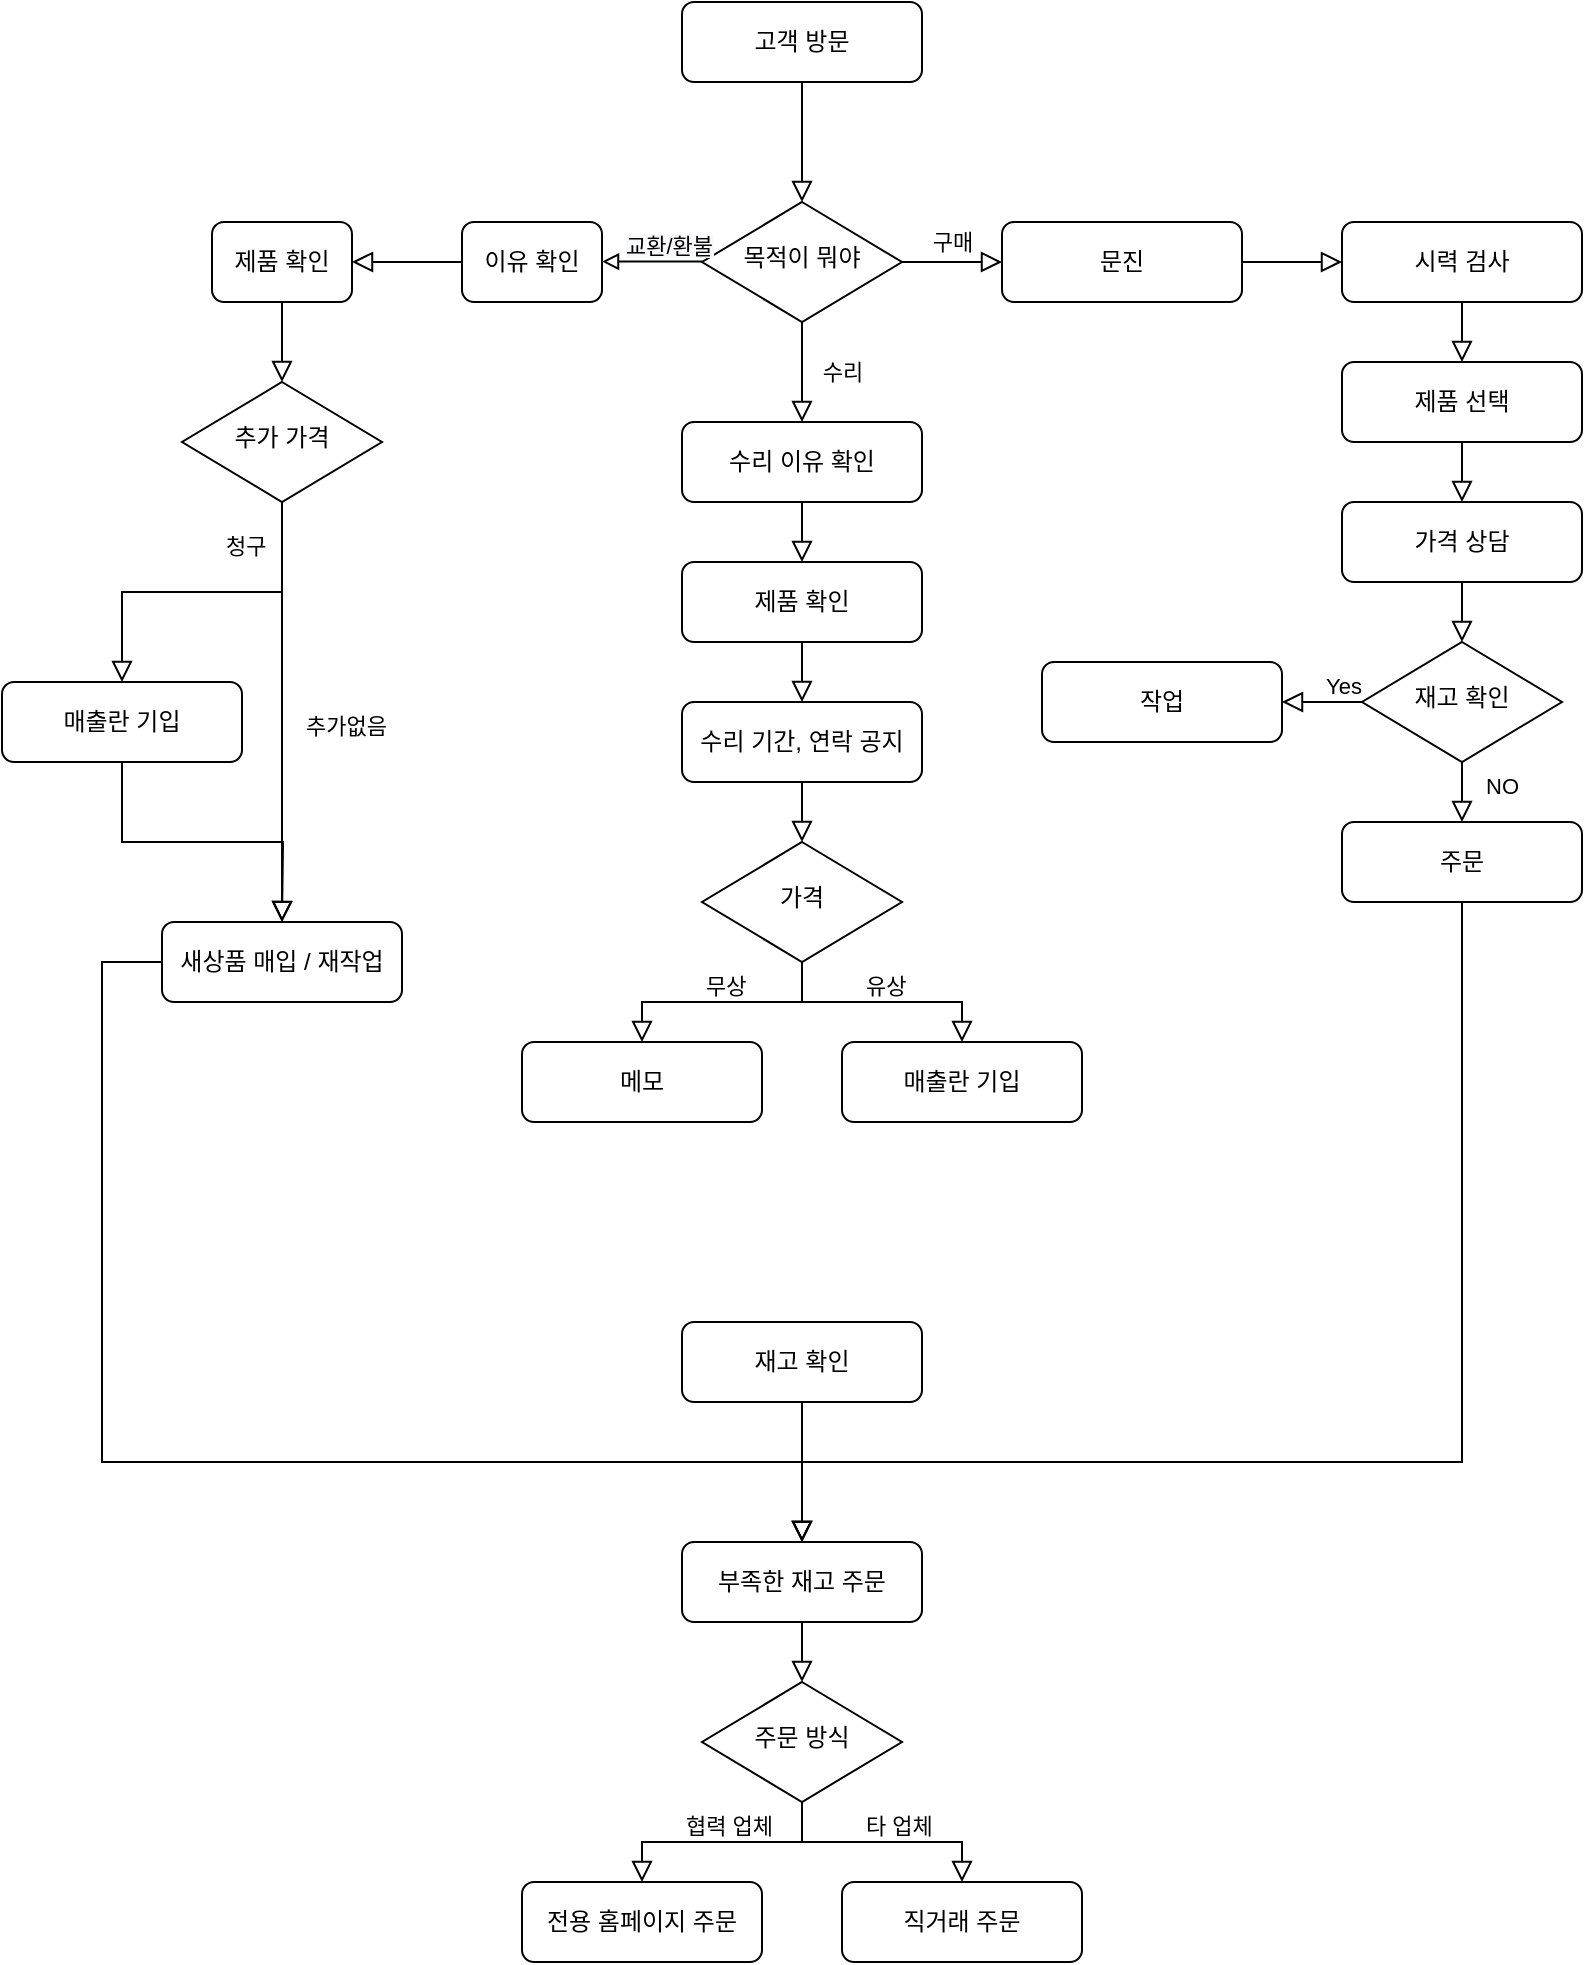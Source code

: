 <mxfile version="15.7.3" type="github">
  <diagram id="C5RBs43oDa-KdzZeNtuy" name="Page-1">
    <mxGraphModel dx="1143" dy="1137" grid="1" gridSize="10" guides="1" tooltips="1" connect="1" arrows="1" fold="1" page="1" pageScale="1" pageWidth="827" pageHeight="1169" math="0" shadow="0">
      <root>
        <mxCell id="WIyWlLk6GJQsqaUBKTNV-0" />
        <mxCell id="WIyWlLk6GJQsqaUBKTNV-1" parent="WIyWlLk6GJQsqaUBKTNV-0" />
        <mxCell id="WIyWlLk6GJQsqaUBKTNV-2" value="" style="rounded=0;html=1;jettySize=auto;orthogonalLoop=1;fontSize=11;endArrow=block;endFill=0;endSize=8;strokeWidth=1;shadow=0;labelBackgroundColor=none;edgeStyle=orthogonalEdgeStyle;" parent="WIyWlLk6GJQsqaUBKTNV-1" source="WIyWlLk6GJQsqaUBKTNV-3" target="WIyWlLk6GJQsqaUBKTNV-6" edge="1">
          <mxGeometry relative="1" as="geometry" />
        </mxCell>
        <mxCell id="WIyWlLk6GJQsqaUBKTNV-3" value="고객 방문" style="rounded=1;whiteSpace=wrap;html=1;fontSize=12;glass=0;strokeWidth=1;shadow=0;" parent="WIyWlLk6GJQsqaUBKTNV-1" vertex="1">
          <mxGeometry x="360" y="80" width="120" height="40" as="geometry" />
        </mxCell>
        <mxCell id="WIyWlLk6GJQsqaUBKTNV-4" value="수리" style="rounded=0;html=1;jettySize=auto;orthogonalLoop=1;fontSize=11;endArrow=block;endFill=0;endSize=8;strokeWidth=1;shadow=0;labelBackgroundColor=none;edgeStyle=orthogonalEdgeStyle;" parent="WIyWlLk6GJQsqaUBKTNV-1" source="WIyWlLk6GJQsqaUBKTNV-6" edge="1">
          <mxGeometry y="20" relative="1" as="geometry">
            <mxPoint as="offset" />
            <mxPoint x="420" y="290" as="targetPoint" />
          </mxGeometry>
        </mxCell>
        <mxCell id="WIyWlLk6GJQsqaUBKTNV-5" value="구매" style="edgeStyle=orthogonalEdgeStyle;rounded=0;html=1;jettySize=auto;orthogonalLoop=1;fontSize=11;endArrow=block;endFill=0;endSize=8;strokeWidth=1;shadow=0;labelBackgroundColor=none;" parent="WIyWlLk6GJQsqaUBKTNV-1" source="WIyWlLk6GJQsqaUBKTNV-6" target="WIyWlLk6GJQsqaUBKTNV-7" edge="1">
          <mxGeometry y="10" relative="1" as="geometry">
            <mxPoint as="offset" />
          </mxGeometry>
        </mxCell>
        <mxCell id="WIyWlLk6GJQsqaUBKTNV-6" value="목적이 뭐야" style="rhombus;whiteSpace=wrap;html=1;shadow=0;fontFamily=Helvetica;fontSize=12;align=center;strokeWidth=1;spacing=6;spacingTop=-4;" parent="WIyWlLk6GJQsqaUBKTNV-1" vertex="1">
          <mxGeometry x="370" y="180" width="100" height="60" as="geometry" />
        </mxCell>
        <mxCell id="WIyWlLk6GJQsqaUBKTNV-7" value="문진" style="rounded=1;whiteSpace=wrap;html=1;fontSize=12;glass=0;strokeWidth=1;shadow=0;" parent="WIyWlLk6GJQsqaUBKTNV-1" vertex="1">
          <mxGeometry x="520" y="190" width="120" height="40" as="geometry" />
        </mxCell>
        <mxCell id="WIyWlLk6GJQsqaUBKTNV-12" value="수리 이유 확인" style="rounded=1;whiteSpace=wrap;html=1;fontSize=12;glass=0;strokeWidth=1;shadow=0;" parent="WIyWlLk6GJQsqaUBKTNV-1" vertex="1">
          <mxGeometry x="360" y="290" width="120" height="40" as="geometry" />
        </mxCell>
        <mxCell id="jUJpi4Y8mM_DC0yPiapv-0" value="시력 검사" style="rounded=1;whiteSpace=wrap;html=1;fontSize=12;glass=0;strokeWidth=1;shadow=0;" vertex="1" parent="WIyWlLk6GJQsqaUBKTNV-1">
          <mxGeometry x="690" y="190" width="120" height="40" as="geometry" />
        </mxCell>
        <mxCell id="jUJpi4Y8mM_DC0yPiapv-1" value="" style="edgeStyle=orthogonalEdgeStyle;rounded=0;html=1;jettySize=auto;orthogonalLoop=1;fontSize=11;endArrow=block;endFill=0;endSize=8;strokeWidth=1;shadow=0;labelBackgroundColor=none;exitX=1;exitY=0.5;exitDx=0;exitDy=0;entryX=0;entryY=0.5;entryDx=0;entryDy=0;" edge="1" parent="WIyWlLk6GJQsqaUBKTNV-1" source="WIyWlLk6GJQsqaUBKTNV-7" target="jUJpi4Y8mM_DC0yPiapv-0">
          <mxGeometry y="10" relative="1" as="geometry">
            <mxPoint as="offset" />
            <mxPoint x="480" y="220" as="sourcePoint" />
            <mxPoint x="530" y="220" as="targetPoint" />
            <Array as="points">
              <mxPoint x="670" y="210" />
              <mxPoint x="670" y="210" />
            </Array>
          </mxGeometry>
        </mxCell>
        <mxCell id="jUJpi4Y8mM_DC0yPiapv-2" value="" style="edgeStyle=orthogonalEdgeStyle;rounded=0;html=1;jettySize=auto;orthogonalLoop=1;fontSize=11;endArrow=block;endFill=0;endSize=8;strokeWidth=1;shadow=0;labelBackgroundColor=none;exitX=0.5;exitY=1;exitDx=0;exitDy=0;entryX=0.5;entryY=0;entryDx=0;entryDy=0;" edge="1" parent="WIyWlLk6GJQsqaUBKTNV-1" source="jUJpi4Y8mM_DC0yPiapv-0" target="jUJpi4Y8mM_DC0yPiapv-3">
          <mxGeometry y="10" relative="1" as="geometry">
            <mxPoint as="offset" />
            <mxPoint x="810" y="209.5" as="sourcePoint" />
            <mxPoint x="860" y="209.5" as="targetPoint" />
            <Array as="points" />
          </mxGeometry>
        </mxCell>
        <mxCell id="jUJpi4Y8mM_DC0yPiapv-3" value="제품 선택" style="rounded=1;whiteSpace=wrap;html=1;fontSize=12;glass=0;strokeWidth=1;shadow=0;" vertex="1" parent="WIyWlLk6GJQsqaUBKTNV-1">
          <mxGeometry x="690" y="260" width="120" height="40" as="geometry" />
        </mxCell>
        <mxCell id="jUJpi4Y8mM_DC0yPiapv-4" value="가격 상담" style="rounded=1;whiteSpace=wrap;html=1;fontSize=12;glass=0;strokeWidth=1;shadow=0;" vertex="1" parent="WIyWlLk6GJQsqaUBKTNV-1">
          <mxGeometry x="690" y="330" width="120" height="40" as="geometry" />
        </mxCell>
        <mxCell id="jUJpi4Y8mM_DC0yPiapv-6" value="수리 기간, 연락 공지" style="rounded=1;whiteSpace=wrap;html=1;fontSize=12;glass=0;strokeWidth=1;shadow=0;" vertex="1" parent="WIyWlLk6GJQsqaUBKTNV-1">
          <mxGeometry x="360" y="430" width="120" height="40" as="geometry" />
        </mxCell>
        <mxCell id="jUJpi4Y8mM_DC0yPiapv-7" value="가격" style="rhombus;whiteSpace=wrap;html=1;shadow=0;fontFamily=Helvetica;fontSize=12;align=center;strokeWidth=1;spacing=6;spacingTop=-4;" vertex="1" parent="WIyWlLk6GJQsqaUBKTNV-1">
          <mxGeometry x="370" y="500" width="100" height="60" as="geometry" />
        </mxCell>
        <mxCell id="jUJpi4Y8mM_DC0yPiapv-8" value="매출란 기입" style="rounded=1;whiteSpace=wrap;html=1;fontSize=12;glass=0;strokeWidth=1;shadow=0;" vertex="1" parent="WIyWlLk6GJQsqaUBKTNV-1">
          <mxGeometry x="440" y="600" width="120" height="40" as="geometry" />
        </mxCell>
        <mxCell id="jUJpi4Y8mM_DC0yPiapv-9" value="메모" style="rounded=1;whiteSpace=wrap;html=1;fontSize=12;glass=0;strokeWidth=1;shadow=0;" vertex="1" parent="WIyWlLk6GJQsqaUBKTNV-1">
          <mxGeometry x="280" y="600" width="120" height="40" as="geometry" />
        </mxCell>
        <mxCell id="jUJpi4Y8mM_DC0yPiapv-11" value="" style="rounded=0;html=1;jettySize=auto;orthogonalLoop=1;fontSize=11;endArrow=block;endFill=0;endSize=8;strokeWidth=1;shadow=0;labelBackgroundColor=none;edgeStyle=orthogonalEdgeStyle;exitX=0.5;exitY=1;exitDx=0;exitDy=0;entryX=0.5;entryY=0;entryDx=0;entryDy=0;" edge="1" parent="WIyWlLk6GJQsqaUBKTNV-1" source="jUJpi4Y8mM_DC0yPiapv-7" target="jUJpi4Y8mM_DC0yPiapv-8">
          <mxGeometry y="20" relative="1" as="geometry">
            <mxPoint as="offset" />
            <mxPoint x="430" y="320" as="sourcePoint" />
            <mxPoint x="430" y="370" as="targetPoint" />
          </mxGeometry>
        </mxCell>
        <mxCell id="jUJpi4Y8mM_DC0yPiapv-12" value="" style="rounded=0;html=1;jettySize=auto;orthogonalLoop=1;fontSize=11;endArrow=block;endFill=0;endSize=8;strokeWidth=1;shadow=0;labelBackgroundColor=none;edgeStyle=orthogonalEdgeStyle;exitX=0.5;exitY=1;exitDx=0;exitDy=0;entryX=0.5;entryY=0;entryDx=0;entryDy=0;" edge="1" parent="WIyWlLk6GJQsqaUBKTNV-1" source="jUJpi4Y8mM_DC0yPiapv-7" target="jUJpi4Y8mM_DC0yPiapv-9">
          <mxGeometry y="20" relative="1" as="geometry">
            <mxPoint as="offset" />
            <mxPoint x="430" y="570" as="sourcePoint" />
            <mxPoint x="510" y="610" as="targetPoint" />
          </mxGeometry>
        </mxCell>
        <mxCell id="jUJpi4Y8mM_DC0yPiapv-14" value="" style="rounded=0;html=1;jettySize=auto;orthogonalLoop=1;fontSize=11;endArrow=block;endFill=0;endSize=8;strokeWidth=1;shadow=0;labelBackgroundColor=none;edgeStyle=orthogonalEdgeStyle;exitX=0.5;exitY=1;exitDx=0;exitDy=0;entryX=0.5;entryY=0;entryDx=0;entryDy=0;" edge="1" parent="WIyWlLk6GJQsqaUBKTNV-1" source="WIyWlLk6GJQsqaUBKTNV-12" target="jUJpi4Y8mM_DC0yPiapv-28">
          <mxGeometry y="20" relative="1" as="geometry">
            <mxPoint as="offset" />
            <mxPoint x="430" y="250" as="sourcePoint" />
            <mxPoint x="430" y="300" as="targetPoint" />
          </mxGeometry>
        </mxCell>
        <mxCell id="jUJpi4Y8mM_DC0yPiapv-15" value="" style="rounded=0;html=1;jettySize=auto;orthogonalLoop=1;fontSize=11;endArrow=block;endFill=0;endSize=8;strokeWidth=1;shadow=0;labelBackgroundColor=none;edgeStyle=orthogonalEdgeStyle;entryX=0.5;entryY=0;entryDx=0;entryDy=0;" edge="1" parent="WIyWlLk6GJQsqaUBKTNV-1" target="jUJpi4Y8mM_DC0yPiapv-7">
          <mxGeometry y="20" relative="1" as="geometry">
            <mxPoint as="offset" />
            <mxPoint x="420" y="470" as="sourcePoint" />
            <mxPoint x="430" y="440" as="targetPoint" />
          </mxGeometry>
        </mxCell>
        <mxCell id="jUJpi4Y8mM_DC0yPiapv-21" value="&lt;font face=&quot;helvetica&quot;&gt;&lt;span style=&quot;font-size: 11px&quot;&gt;유상&lt;/span&gt;&lt;/font&gt;" style="text;whiteSpace=wrap;html=1;fontSize=20;fontFamily=Architects Daughter;" vertex="1" parent="WIyWlLk6GJQsqaUBKTNV-1">
          <mxGeometry x="450" y="550" width="40" height="40" as="geometry" />
        </mxCell>
        <mxCell id="jUJpi4Y8mM_DC0yPiapv-22" value="&lt;font face=&quot;helvetica&quot;&gt;&lt;span style=&quot;font-size: 11px&quot;&gt;무상&lt;/span&gt;&lt;/font&gt;" style="text;whiteSpace=wrap;html=1;fontSize=20;fontFamily=Architects Daughter;" vertex="1" parent="WIyWlLk6GJQsqaUBKTNV-1">
          <mxGeometry x="370" y="550" width="40" height="40" as="geometry" />
        </mxCell>
        <mxCell id="jUJpi4Y8mM_DC0yPiapv-23" value="" style="edgeStyle=orthogonalEdgeStyle;rounded=0;html=1;jettySize=auto;orthogonalLoop=1;fontSize=11;endArrow=block;endFill=0;endSize=8;strokeWidth=1;shadow=0;labelBackgroundColor=none;exitX=0.5;exitY=1;exitDx=0;exitDy=0;entryX=0.5;entryY=0;entryDx=0;entryDy=0;" edge="1" parent="WIyWlLk6GJQsqaUBKTNV-1" source="jUJpi4Y8mM_DC0yPiapv-3" target="jUJpi4Y8mM_DC0yPiapv-4">
          <mxGeometry y="10" relative="1" as="geometry">
            <mxPoint as="offset" />
            <mxPoint x="760" y="240" as="sourcePoint" />
            <mxPoint x="760" y="270" as="targetPoint" />
            <Array as="points" />
          </mxGeometry>
        </mxCell>
        <mxCell id="jUJpi4Y8mM_DC0yPiapv-24" value="" style="edgeStyle=orthogonalEdgeStyle;rounded=0;html=1;jettySize=auto;orthogonalLoop=1;fontSize=11;endArrow=block;endFill=0;endSize=8;strokeWidth=1;shadow=0;labelBackgroundColor=none;exitX=0.5;exitY=1;exitDx=0;exitDy=0;entryX=0.5;entryY=0;entryDx=0;entryDy=0;" edge="1" parent="WIyWlLk6GJQsqaUBKTNV-1" source="jUJpi4Y8mM_DC0yPiapv-4">
          <mxGeometry y="10" relative="1" as="geometry">
            <mxPoint as="offset" />
            <mxPoint x="760" y="310" as="sourcePoint" />
            <mxPoint x="750" y="400" as="targetPoint" />
            <Array as="points" />
          </mxGeometry>
        </mxCell>
        <mxCell id="jUJpi4Y8mM_DC0yPiapv-25" value="" style="edgeStyle=orthogonalEdgeStyle;rounded=0;html=1;jettySize=auto;orthogonalLoop=1;fontSize=11;endArrow=block;endFill=0;strokeWidth=1;shadow=0;labelBackgroundColor=none;" edge="1" parent="WIyWlLk6GJQsqaUBKTNV-1">
          <mxGeometry y="10" relative="1" as="geometry">
            <mxPoint as="offset" />
            <mxPoint x="370" y="209.76" as="sourcePoint" />
            <mxPoint x="320" y="209.76" as="targetPoint" />
          </mxGeometry>
        </mxCell>
        <mxCell id="jUJpi4Y8mM_DC0yPiapv-26" value="&lt;meta charset=&quot;utf-8&quot;&gt;&lt;span style=&quot;color: rgb(0, 0, 0); font-family: helvetica; font-size: 11px; font-style: normal; font-weight: 400; letter-spacing: normal; text-align: center; text-indent: 0px; text-transform: none; word-spacing: 0px; background-color: rgb(248, 249, 250); display: inline; float: none;&quot;&gt;교환/환불&lt;/span&gt;" style="text;whiteSpace=wrap;html=1;fontSize=20;fontFamily=Architects Daughter;" vertex="1" parent="WIyWlLk6GJQsqaUBKTNV-1">
          <mxGeometry x="330" y="180" width="70" height="40" as="geometry" />
        </mxCell>
        <mxCell id="jUJpi4Y8mM_DC0yPiapv-27" value="이유 확인" style="rounded=1;whiteSpace=wrap;html=1;fontSize=12;glass=0;strokeWidth=1;shadow=0;" vertex="1" parent="WIyWlLk6GJQsqaUBKTNV-1">
          <mxGeometry x="250" y="190" width="70" height="40" as="geometry" />
        </mxCell>
        <mxCell id="jUJpi4Y8mM_DC0yPiapv-28" value="제품 확인" style="rounded=1;whiteSpace=wrap;html=1;fontSize=12;glass=0;strokeWidth=1;shadow=0;" vertex="1" parent="WIyWlLk6GJQsqaUBKTNV-1">
          <mxGeometry x="360" y="360" width="120" height="40" as="geometry" />
        </mxCell>
        <mxCell id="jUJpi4Y8mM_DC0yPiapv-29" value="" style="rounded=0;html=1;jettySize=auto;orthogonalLoop=1;fontSize=11;endArrow=block;endFill=0;endSize=8;strokeWidth=1;shadow=0;labelBackgroundColor=none;edgeStyle=orthogonalEdgeStyle;exitX=0.5;exitY=1;exitDx=0;exitDy=0;entryX=0.5;entryY=0;entryDx=0;entryDy=0;" edge="1" parent="WIyWlLk6GJQsqaUBKTNV-1" source="jUJpi4Y8mM_DC0yPiapv-28" target="jUJpi4Y8mM_DC0yPiapv-6">
          <mxGeometry y="20" relative="1" as="geometry">
            <mxPoint as="offset" />
            <mxPoint x="430" y="340" as="sourcePoint" />
            <mxPoint x="430" y="370" as="targetPoint" />
          </mxGeometry>
        </mxCell>
        <mxCell id="jUJpi4Y8mM_DC0yPiapv-30" value="추가 가격" style="rhombus;whiteSpace=wrap;html=1;shadow=0;fontFamily=Helvetica;fontSize=12;align=center;strokeWidth=1;spacing=6;spacingTop=-4;" vertex="1" parent="WIyWlLk6GJQsqaUBKTNV-1">
          <mxGeometry x="110" y="270" width="100" height="60" as="geometry" />
        </mxCell>
        <mxCell id="jUJpi4Y8mM_DC0yPiapv-32" value="새상품 매입 / 재작업" style="rounded=1;whiteSpace=wrap;html=1;fontSize=12;glass=0;strokeWidth=1;shadow=0;" vertex="1" parent="WIyWlLk6GJQsqaUBKTNV-1">
          <mxGeometry x="100" y="540" width="120" height="40" as="geometry" />
        </mxCell>
        <mxCell id="jUJpi4Y8mM_DC0yPiapv-33" value="매출란 기입" style="rounded=1;whiteSpace=wrap;html=1;fontSize=12;glass=0;strokeWidth=1;shadow=0;" vertex="1" parent="WIyWlLk6GJQsqaUBKTNV-1">
          <mxGeometry x="20" y="420" width="120" height="40" as="geometry" />
        </mxCell>
        <mxCell id="jUJpi4Y8mM_DC0yPiapv-34" value="" style="rounded=0;html=1;jettySize=auto;orthogonalLoop=1;fontSize=11;endArrow=block;endFill=0;endSize=8;strokeWidth=1;shadow=0;labelBackgroundColor=none;edgeStyle=orthogonalEdgeStyle;exitX=0.5;exitY=1;exitDx=0;exitDy=0;entryX=0.5;entryY=0;entryDx=0;entryDy=0;" edge="1" parent="WIyWlLk6GJQsqaUBKTNV-1" target="jUJpi4Y8mM_DC0yPiapv-32" source="jUJpi4Y8mM_DC0yPiapv-30">
          <mxGeometry y="20" relative="1" as="geometry">
            <mxPoint as="offset" />
            <mxPoint x="160.0" y="380" as="sourcePoint" />
            <mxPoint x="170" y="190" as="targetPoint" />
          </mxGeometry>
        </mxCell>
        <mxCell id="jUJpi4Y8mM_DC0yPiapv-35" value="" style="rounded=0;html=1;jettySize=auto;orthogonalLoop=1;fontSize=11;endArrow=block;endFill=0;endSize=8;strokeWidth=1;shadow=0;labelBackgroundColor=none;edgeStyle=orthogonalEdgeStyle;exitX=0.5;exitY=1;exitDx=0;exitDy=0;entryX=0.5;entryY=0;entryDx=0;entryDy=0;" edge="1" parent="WIyWlLk6GJQsqaUBKTNV-1" target="jUJpi4Y8mM_DC0yPiapv-33" source="jUJpi4Y8mM_DC0yPiapv-30">
          <mxGeometry y="20" relative="1" as="geometry">
            <mxPoint as="offset" />
            <mxPoint x="160.0" y="380" as="sourcePoint" />
            <mxPoint x="250" y="430" as="targetPoint" />
          </mxGeometry>
        </mxCell>
        <mxCell id="jUJpi4Y8mM_DC0yPiapv-40" value="&lt;font face=&quot;helvetica&quot;&gt;&lt;span style=&quot;font-size: 11px&quot;&gt;청구&lt;/span&gt;&lt;/font&gt;" style="text;whiteSpace=wrap;html=1;fontSize=20;fontFamily=Architects Daughter;" vertex="1" parent="WIyWlLk6GJQsqaUBKTNV-1">
          <mxGeometry x="130" y="330" width="40" height="40" as="geometry" />
        </mxCell>
        <mxCell id="jUJpi4Y8mM_DC0yPiapv-41" value="&lt;font face=&quot;helvetica&quot;&gt;&lt;span style=&quot;font-size: 11px&quot;&gt;추가없음&lt;/span&gt;&lt;/font&gt;" style="text;whiteSpace=wrap;html=1;fontSize=20;fontFamily=Architects Daughter;" vertex="1" parent="WIyWlLk6GJQsqaUBKTNV-1">
          <mxGeometry x="170" y="420" width="50" height="40" as="geometry" />
        </mxCell>
        <mxCell id="jUJpi4Y8mM_DC0yPiapv-46" value="제품 확인" style="rounded=1;whiteSpace=wrap;html=1;fontSize=12;glass=0;strokeWidth=1;shadow=0;" vertex="1" parent="WIyWlLk6GJQsqaUBKTNV-1">
          <mxGeometry x="125" y="190" width="70" height="40" as="geometry" />
        </mxCell>
        <mxCell id="jUJpi4Y8mM_DC0yPiapv-49" value="" style="rounded=0;html=1;jettySize=auto;orthogonalLoop=1;fontSize=11;endArrow=block;endFill=0;endSize=8;strokeWidth=1;shadow=0;labelBackgroundColor=none;edgeStyle=orthogonalEdgeStyle;exitX=0.5;exitY=1;exitDx=0;exitDy=0;" edge="1" parent="WIyWlLk6GJQsqaUBKTNV-1" source="jUJpi4Y8mM_DC0yPiapv-33">
          <mxGeometry y="20" relative="1" as="geometry">
            <mxPoint as="offset" />
            <mxPoint x="170" y="340" as="sourcePoint" />
            <mxPoint x="160" y="540" as="targetPoint" />
          </mxGeometry>
        </mxCell>
        <mxCell id="jUJpi4Y8mM_DC0yPiapv-51" value="" style="rounded=0;html=1;jettySize=auto;orthogonalLoop=1;fontSize=11;endArrow=block;endFill=0;endSize=8;strokeWidth=1;shadow=0;labelBackgroundColor=none;edgeStyle=orthogonalEdgeStyle;entryX=0.5;entryY=0;entryDx=0;entryDy=0;exitX=0.5;exitY=1;exitDx=0;exitDy=0;" edge="1" parent="WIyWlLk6GJQsqaUBKTNV-1" source="jUJpi4Y8mM_DC0yPiapv-46" target="jUJpi4Y8mM_DC0yPiapv-30">
          <mxGeometry y="20" relative="1" as="geometry">
            <mxPoint as="offset" />
            <mxPoint x="180" y="250" as="sourcePoint" />
            <mxPoint x="430" y="510" as="targetPoint" />
          </mxGeometry>
        </mxCell>
        <mxCell id="jUJpi4Y8mM_DC0yPiapv-52" value="" style="rounded=0;html=1;jettySize=auto;orthogonalLoop=1;fontSize=11;endArrow=block;endFill=0;endSize=8;strokeWidth=1;shadow=0;labelBackgroundColor=none;edgeStyle=orthogonalEdgeStyle;entryX=1;entryY=0.5;entryDx=0;entryDy=0;exitX=0;exitY=0.5;exitDx=0;exitDy=0;" edge="1" parent="WIyWlLk6GJQsqaUBKTNV-1" source="jUJpi4Y8mM_DC0yPiapv-27" target="jUJpi4Y8mM_DC0yPiapv-46">
          <mxGeometry y="20" relative="1" as="geometry">
            <mxPoint as="offset" />
            <mxPoint x="170" y="240" as="sourcePoint" />
            <mxPoint x="170" y="280" as="targetPoint" />
          </mxGeometry>
        </mxCell>
        <mxCell id="jUJpi4Y8mM_DC0yPiapv-54" value="작업" style="rounded=1;whiteSpace=wrap;html=1;fontSize=12;glass=0;strokeWidth=1;shadow=0;" vertex="1" parent="WIyWlLk6GJQsqaUBKTNV-1">
          <mxGeometry x="540" y="410" width="120" height="40" as="geometry" />
        </mxCell>
        <mxCell id="jUJpi4Y8mM_DC0yPiapv-55" value="재고 확인" style="rhombus;whiteSpace=wrap;html=1;shadow=0;fontFamily=Helvetica;fontSize=12;align=center;strokeWidth=1;spacing=6;spacingTop=-4;" vertex="1" parent="WIyWlLk6GJQsqaUBKTNV-1">
          <mxGeometry x="700" y="400" width="100" height="60" as="geometry" />
        </mxCell>
        <mxCell id="jUJpi4Y8mM_DC0yPiapv-56" value="" style="edgeStyle=orthogonalEdgeStyle;rounded=0;html=1;jettySize=auto;orthogonalLoop=1;fontSize=11;endArrow=block;endFill=0;endSize=8;strokeWidth=1;shadow=0;labelBackgroundColor=none;exitX=0;exitY=0.5;exitDx=0;exitDy=0;entryX=1;entryY=0.5;entryDx=0;entryDy=0;" edge="1" parent="WIyWlLk6GJQsqaUBKTNV-1" source="jUJpi4Y8mM_DC0yPiapv-55" target="jUJpi4Y8mM_DC0yPiapv-54">
          <mxGeometry y="10" relative="1" as="geometry">
            <mxPoint as="offset" />
            <mxPoint x="760" y="380" as="sourcePoint" />
            <mxPoint x="760" y="410" as="targetPoint" />
            <Array as="points">
              <mxPoint x="660" y="430" />
              <mxPoint x="660" y="430" />
            </Array>
          </mxGeometry>
        </mxCell>
        <mxCell id="jUJpi4Y8mM_DC0yPiapv-57" value="&lt;font face=&quot;helvetica&quot;&gt;&lt;span style=&quot;font-size: 11px&quot;&gt;Yes&lt;/span&gt;&lt;/font&gt;" style="text;whiteSpace=wrap;html=1;fontSize=20;fontFamily=Architects Daughter;" vertex="1" parent="WIyWlLk6GJQsqaUBKTNV-1">
          <mxGeometry x="680" y="400" width="40" height="40" as="geometry" />
        </mxCell>
        <mxCell id="jUJpi4Y8mM_DC0yPiapv-58" value="" style="edgeStyle=orthogonalEdgeStyle;rounded=0;html=1;jettySize=auto;orthogonalLoop=1;fontSize=11;endArrow=block;endFill=0;endSize=8;strokeWidth=1;shadow=0;labelBackgroundColor=none;exitX=0.5;exitY=1;exitDx=0;exitDy=0;entryX=0.5;entryY=0;entryDx=0;entryDy=0;" edge="1" parent="WIyWlLk6GJQsqaUBKTNV-1" source="jUJpi4Y8mM_DC0yPiapv-55" target="jUJpi4Y8mM_DC0yPiapv-59">
          <mxGeometry y="10" relative="1" as="geometry">
            <mxPoint as="offset" />
            <mxPoint x="760" y="380" as="sourcePoint" />
            <mxPoint x="760" y="410" as="targetPoint" />
            <Array as="points" />
          </mxGeometry>
        </mxCell>
        <mxCell id="jUJpi4Y8mM_DC0yPiapv-59" value="주문" style="rounded=1;whiteSpace=wrap;html=1;fontSize=12;glass=0;strokeWidth=1;shadow=0;" vertex="1" parent="WIyWlLk6GJQsqaUBKTNV-1">
          <mxGeometry x="690" y="490" width="120" height="40" as="geometry" />
        </mxCell>
        <mxCell id="jUJpi4Y8mM_DC0yPiapv-60" value="&lt;font face=&quot;helvetica&quot;&gt;&lt;span style=&quot;font-size: 11px&quot;&gt;NO&lt;/span&gt;&lt;/font&gt;" style="text;whiteSpace=wrap;html=1;fontSize=20;fontFamily=Architects Daughter;" vertex="1" parent="WIyWlLk6GJQsqaUBKTNV-1">
          <mxGeometry x="760" y="450" width="40" height="40" as="geometry" />
        </mxCell>
        <mxCell id="jUJpi4Y8mM_DC0yPiapv-62" value="재고 확인" style="rounded=1;whiteSpace=wrap;html=1;fontSize=12;glass=0;strokeWidth=1;shadow=0;" vertex="1" parent="WIyWlLk6GJQsqaUBKTNV-1">
          <mxGeometry x="360" y="740" width="120" height="40" as="geometry" />
        </mxCell>
        <mxCell id="jUJpi4Y8mM_DC0yPiapv-64" value="부족한 재고 주문" style="rounded=1;whiteSpace=wrap;html=1;fontSize=12;glass=0;strokeWidth=1;shadow=0;" vertex="1" parent="WIyWlLk6GJQsqaUBKTNV-1">
          <mxGeometry x="360" y="850" width="120" height="40" as="geometry" />
        </mxCell>
        <mxCell id="jUJpi4Y8mM_DC0yPiapv-65" value="주문 방식" style="rhombus;whiteSpace=wrap;html=1;shadow=0;fontFamily=Helvetica;fontSize=12;align=center;strokeWidth=1;spacing=6;spacingTop=-4;" vertex="1" parent="WIyWlLk6GJQsqaUBKTNV-1">
          <mxGeometry x="370" y="920" width="100" height="60" as="geometry" />
        </mxCell>
        <mxCell id="jUJpi4Y8mM_DC0yPiapv-66" value="직거래 주문" style="rounded=1;whiteSpace=wrap;html=1;fontSize=12;glass=0;strokeWidth=1;shadow=0;" vertex="1" parent="WIyWlLk6GJQsqaUBKTNV-1">
          <mxGeometry x="440" y="1020" width="120" height="40" as="geometry" />
        </mxCell>
        <mxCell id="jUJpi4Y8mM_DC0yPiapv-67" value="전용 홈페이지 주문" style="rounded=1;whiteSpace=wrap;html=1;fontSize=12;glass=0;strokeWidth=1;shadow=0;" vertex="1" parent="WIyWlLk6GJQsqaUBKTNV-1">
          <mxGeometry x="280" y="1020" width="120" height="40" as="geometry" />
        </mxCell>
        <mxCell id="jUJpi4Y8mM_DC0yPiapv-68" value="" style="rounded=0;html=1;jettySize=auto;orthogonalLoop=1;fontSize=11;endArrow=block;endFill=0;endSize=8;strokeWidth=1;shadow=0;labelBackgroundColor=none;edgeStyle=orthogonalEdgeStyle;exitX=0.5;exitY=1;exitDx=0;exitDy=0;entryX=0.5;entryY=0;entryDx=0;entryDy=0;" edge="1" parent="WIyWlLk6GJQsqaUBKTNV-1" source="jUJpi4Y8mM_DC0yPiapv-65" target="jUJpi4Y8mM_DC0yPiapv-66">
          <mxGeometry y="20" relative="1" as="geometry">
            <mxPoint as="offset" />
            <mxPoint x="430" y="740" as="sourcePoint" />
            <mxPoint x="430" y="790" as="targetPoint" />
          </mxGeometry>
        </mxCell>
        <mxCell id="jUJpi4Y8mM_DC0yPiapv-69" value="" style="rounded=0;html=1;jettySize=auto;orthogonalLoop=1;fontSize=11;endArrow=block;endFill=0;endSize=8;strokeWidth=1;shadow=0;labelBackgroundColor=none;edgeStyle=orthogonalEdgeStyle;exitX=0.5;exitY=1;exitDx=0;exitDy=0;entryX=0.5;entryY=0;entryDx=0;entryDy=0;" edge="1" parent="WIyWlLk6GJQsqaUBKTNV-1" source="jUJpi4Y8mM_DC0yPiapv-65" target="jUJpi4Y8mM_DC0yPiapv-67">
          <mxGeometry y="20" relative="1" as="geometry">
            <mxPoint as="offset" />
            <mxPoint x="430" y="990" as="sourcePoint" />
            <mxPoint x="510" y="1030" as="targetPoint" />
          </mxGeometry>
        </mxCell>
        <mxCell id="jUJpi4Y8mM_DC0yPiapv-70" value="&lt;font face=&quot;helvetica&quot;&gt;&lt;span style=&quot;font-size: 11px&quot;&gt;타 업체&lt;/span&gt;&lt;/font&gt;" style="text;whiteSpace=wrap;html=1;fontSize=20;fontFamily=Architects Daughter;" vertex="1" parent="WIyWlLk6GJQsqaUBKTNV-1">
          <mxGeometry x="450" y="970" width="40" height="40" as="geometry" />
        </mxCell>
        <mxCell id="jUJpi4Y8mM_DC0yPiapv-71" value="&lt;font face=&quot;helvetica&quot;&gt;&lt;span style=&quot;font-size: 11px&quot;&gt;협력 업체&lt;/span&gt;&lt;/font&gt;" style="text;whiteSpace=wrap;html=1;fontSize=20;fontFamily=Architects Daughter;" vertex="1" parent="WIyWlLk6GJQsqaUBKTNV-1">
          <mxGeometry x="360" y="970" width="50" height="40" as="geometry" />
        </mxCell>
        <mxCell id="jUJpi4Y8mM_DC0yPiapv-73" value="" style="rounded=0;html=1;jettySize=auto;orthogonalLoop=1;fontSize=11;endArrow=block;endFill=0;endSize=8;strokeWidth=1;shadow=0;labelBackgroundColor=none;edgeStyle=orthogonalEdgeStyle;exitX=0.5;exitY=1;exitDx=0;exitDy=0;entryX=0.5;entryY=0;entryDx=0;entryDy=0;" edge="1" parent="WIyWlLk6GJQsqaUBKTNV-1" source="jUJpi4Y8mM_DC0yPiapv-62" target="jUJpi4Y8mM_DC0yPiapv-64">
          <mxGeometry y="20" relative="1" as="geometry">
            <mxPoint as="offset" />
            <mxPoint x="419" y="780" as="sourcePoint" />
            <mxPoint x="419" y="990" as="targetPoint" />
          </mxGeometry>
        </mxCell>
        <mxCell id="jUJpi4Y8mM_DC0yPiapv-74" value="" style="rounded=0;html=1;jettySize=auto;orthogonalLoop=1;fontSize=11;endArrow=block;endFill=0;endSize=8;strokeWidth=1;shadow=0;labelBackgroundColor=none;edgeStyle=orthogonalEdgeStyle;exitX=0.5;exitY=1;exitDx=0;exitDy=0;entryX=0.5;entryY=0;entryDx=0;entryDy=0;" edge="1" parent="WIyWlLk6GJQsqaUBKTNV-1" source="jUJpi4Y8mM_DC0yPiapv-64" target="jUJpi4Y8mM_DC0yPiapv-65">
          <mxGeometry y="20" relative="1" as="geometry">
            <mxPoint as="offset" />
            <mxPoint x="430" y="790" as="sourcePoint" />
            <mxPoint x="430" y="860" as="targetPoint" />
          </mxGeometry>
        </mxCell>
        <mxCell id="jUJpi4Y8mM_DC0yPiapv-75" value="" style="rounded=0;html=1;jettySize=auto;orthogonalLoop=1;fontSize=11;endArrow=block;endFill=0;endSize=8;strokeWidth=1;shadow=0;labelBackgroundColor=none;edgeStyle=orthogonalEdgeStyle;exitX=0;exitY=0.5;exitDx=0;exitDy=0;entryX=0.5;entryY=0;entryDx=0;entryDy=0;" edge="1" parent="WIyWlLk6GJQsqaUBKTNV-1" source="jUJpi4Y8mM_DC0yPiapv-32" target="jUJpi4Y8mM_DC0yPiapv-64">
          <mxGeometry y="20" relative="1" as="geometry">
            <mxPoint as="offset" />
            <mxPoint x="240" y="760" as="sourcePoint" />
            <mxPoint x="130" y="740" as="targetPoint" />
            <Array as="points">
              <mxPoint x="70" y="560" />
              <mxPoint x="70" y="810" />
              <mxPoint x="420" y="810" />
            </Array>
          </mxGeometry>
        </mxCell>
        <mxCell id="jUJpi4Y8mM_DC0yPiapv-76" value="" style="rounded=0;html=1;jettySize=auto;orthogonalLoop=1;fontSize=11;endArrow=block;endFill=0;endSize=8;strokeWidth=1;shadow=0;labelBackgroundColor=none;edgeStyle=orthogonalEdgeStyle;entryX=0.5;entryY=0;entryDx=0;entryDy=0;exitX=0.5;exitY=1;exitDx=0;exitDy=0;" edge="1" parent="WIyWlLk6GJQsqaUBKTNV-1" source="jUJpi4Y8mM_DC0yPiapv-59" target="jUJpi4Y8mM_DC0yPiapv-64">
          <mxGeometry y="20" relative="1" as="geometry">
            <mxPoint as="offset" />
            <mxPoint x="570" y="720" as="sourcePoint" />
            <mxPoint x="250" y="840" as="targetPoint" />
            <Array as="points">
              <mxPoint x="750" y="810" />
              <mxPoint x="420" y="810" />
            </Array>
          </mxGeometry>
        </mxCell>
      </root>
    </mxGraphModel>
  </diagram>
</mxfile>
